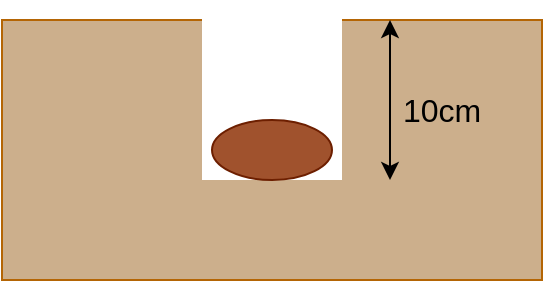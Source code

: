 <mxfile version="17.1.3" type="device"><diagram id="KYVWyp3n8OpOVSTq4r1O" name="Page-1"><mxGraphModel dx="1047" dy="883" grid="1" gridSize="10" guides="1" tooltips="1" connect="1" arrows="1" fold="1" page="1" pageScale="1" pageWidth="827" pageHeight="1169" math="0" shadow="0"><root><mxCell id="0"/><mxCell id="1" parent="0"/><mxCell id="-5T65y-_mfKGazVkXQf_-2" value="" style="rounded=0;whiteSpace=wrap;html=1;fillColor=#CCAF8C;strokeColor=#b46504;" vertex="1" parent="1"><mxGeometry x="220" y="260" width="270" height="130" as="geometry"/></mxCell><mxCell id="-5T65y-_mfKGazVkXQf_-3" value="" style="rounded=0;whiteSpace=wrap;html=1;strokeColor=none;" vertex="1" parent="1"><mxGeometry x="320" y="250" width="70" height="90" as="geometry"/></mxCell><mxCell id="-5T65y-_mfKGazVkXQf_-5" value="" style="endArrow=classic;startArrow=classic;html=1;rounded=0;" edge="1" parent="1"><mxGeometry width="50" height="50" relative="1" as="geometry"><mxPoint x="414" y="260" as="sourcePoint"/><mxPoint x="414" y="340" as="targetPoint"/></mxGeometry></mxCell><mxCell id="-5T65y-_mfKGazVkXQf_-6" value="&lt;font style=&quot;font-size: 16px&quot;&gt;10cm&lt;/font&gt;" style="text;html=1;strokeColor=none;fillColor=none;align=center;verticalAlign=middle;whiteSpace=wrap;rounded=0;" vertex="1" parent="1"><mxGeometry x="410" y="290" width="60" height="30" as="geometry"/></mxCell><mxCell id="-5T65y-_mfKGazVkXQf_-7" value="" style="ellipse;whiteSpace=wrap;html=1;fontSize=16;fillColor=#a0522d;strokeColor=#6D1F00;fontColor=#ffffff;" vertex="1" parent="1"><mxGeometry x="325" y="310" width="60" height="30" as="geometry"/></mxCell></root></mxGraphModel></diagram></mxfile>